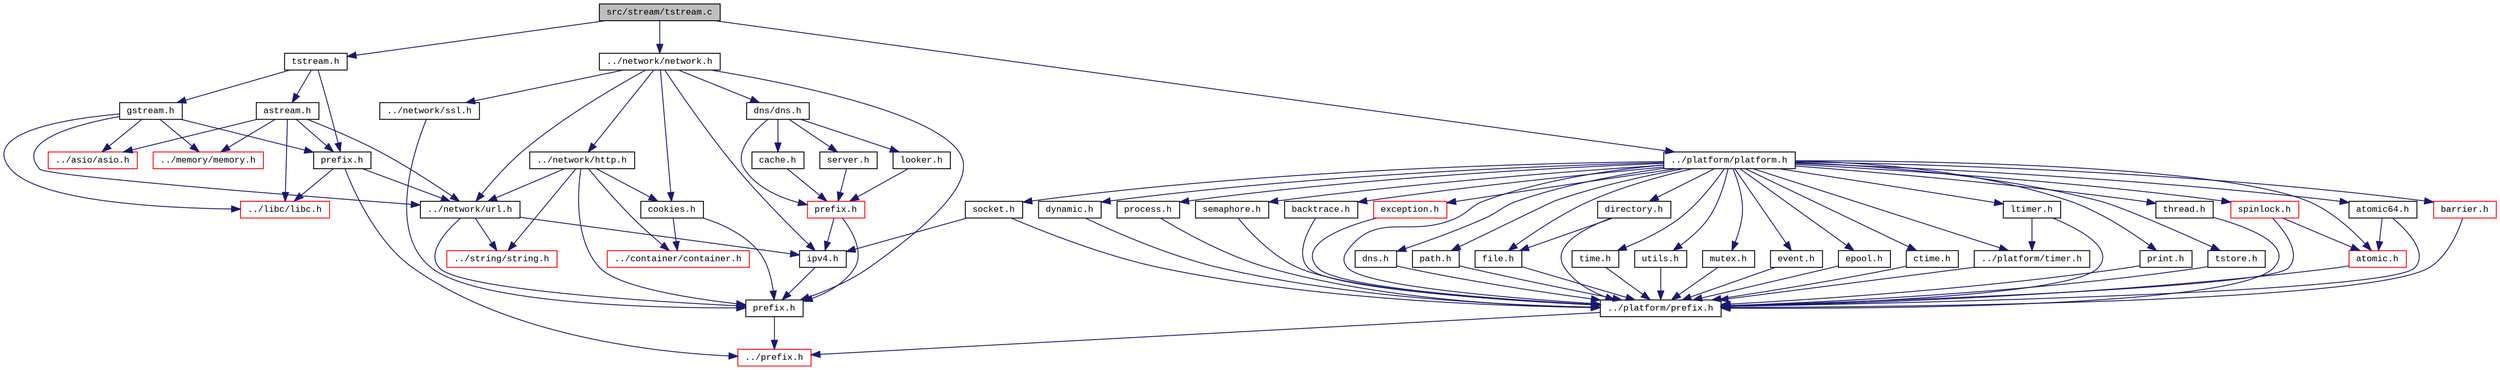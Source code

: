 digraph "src/stream/tstream.c"
{
  edge [fontname="CourierNew",fontsize="10",labelfontname="CourierNew",labelfontsize="10"];
  node [fontname="CourierNew",fontsize="10",shape=record];
  Node1 [label="src/stream/tstream.c",height=0.2,width=0.4,color="black", fillcolor="grey75", style="filled" fontcolor="black"];
  Node1 -> Node2 [color="midnightblue",fontsize="10",style="solid",fontname="CourierNew"];
  Node2 [label="tstream.h",height=0.2,width=0.4,color="black", fillcolor="white", style="filled",URL="$d1/d3e/tstream_8h.html"];
  Node2 -> Node3 [color="midnightblue",fontsize="10",style="solid",fontname="CourierNew"];
  Node3 [label="prefix.h",height=0.2,width=0.4,color="black", fillcolor="white", style="filled",URL="$d2/dd0/stream_2prefix_8h_source.html"];
  Node3 -> Node4 [color="midnightblue",fontsize="10",style="solid",fontname="CourierNew"];
  Node4 [label="../prefix.h",height=0.2,width=0.4,color="red", fillcolor="white", style="filled",URL="$df/d5c/prefix_8h_source.html"];
  Node3 -> Node5 [color="midnightblue",fontsize="10",style="solid",fontname="CourierNew"];
  Node5 [label="../libc/libc.h",height=0.2,width=0.4,color="red", fillcolor="white", style="filled",URL="$db/dc8/libc_8h.html"];
  Node3 -> Node6 [color="midnightblue",fontsize="10",style="solid",fontname="CourierNew"];
  Node6 [label="../network/url.h",height=0.2,width=0.4,color="black", fillcolor="white", style="filled",URL="$d9/d0e/network_2url_8h_source.html"];
  Node6 -> Node7 [color="midnightblue",fontsize="10",style="solid",fontname="CourierNew"];
  Node7 [label="prefix.h",height=0.2,width=0.4,color="black", fillcolor="white", style="filled",URL="$d2/df3/network_2prefix_8h_source.html"];
  Node7 -> Node4 [color="midnightblue",fontsize="10",style="solid",fontname="CourierNew"];
  Node6 -> Node8 [color="midnightblue",fontsize="10",style="solid",fontname="CourierNew"];
  Node8 [label="ipv4.h",height=0.2,width=0.4,color="black", fillcolor="white", style="filled",URL="$d7/d19/ipv4_8h.html"];
  Node8 -> Node7 [color="midnightblue",fontsize="10",style="solid",fontname="CourierNew"];
  Node6 -> Node9 [color="midnightblue",fontsize="10",style="solid",fontname="CourierNew"];
  Node9 [label="../string/string.h",height=0.2,width=0.4,color="red", fillcolor="white", style="filled",URL="$d8/d2b/string_2string_8h_source.html"];
  Node2 -> Node10 [color="midnightblue",fontsize="10",style="solid",fontname="CourierNew"];
  Node10 [label="gstream.h",height=0.2,width=0.4,color="black", fillcolor="white", style="filled",URL="$d1/dac/gstream_8h.html"];
  Node10 -> Node3 [color="midnightblue",fontsize="10",style="solid",fontname="CourierNew"];
  Node10 -> Node11 [color="midnightblue",fontsize="10",style="solid",fontname="CourierNew"];
  Node11 [label="../asio/asio.h",height=0.2,width=0.4,color="red", fillcolor="white", style="filled",URL="$d4/d68/asio_8h.html"];
  Node10 -> Node5 [color="midnightblue",fontsize="10",style="solid",fontname="CourierNew"];
  Node10 -> Node6 [color="midnightblue",fontsize="10",style="solid",fontname="CourierNew"];
  Node10 -> Node12 [color="midnightblue",fontsize="10",style="solid",fontname="CourierNew"];
  Node12 [label="../memory/memory.h",height=0.2,width=0.4,color="red", fillcolor="white", style="filled",URL="$dc/d18/memory_8h.html"];
  Node2 -> Node13 [color="midnightblue",fontsize="10",style="solid",fontname="CourierNew"];
  Node13 [label="astream.h",height=0.2,width=0.4,color="black", fillcolor="white", style="filled",URL="$dd/dd5/astream_8h.html"];
  Node13 -> Node3 [color="midnightblue",fontsize="10",style="solid",fontname="CourierNew"];
  Node13 -> Node11 [color="midnightblue",fontsize="10",style="solid",fontname="CourierNew"];
  Node13 -> Node5 [color="midnightblue",fontsize="10",style="solid",fontname="CourierNew"];
  Node13 -> Node6 [color="midnightblue",fontsize="10",style="solid",fontname="CourierNew"];
  Node13 -> Node12 [color="midnightblue",fontsize="10",style="solid",fontname="CourierNew"];
  Node1 -> Node14 [color="midnightblue",fontsize="10",style="solid",fontname="CourierNew"];
  Node14 [label="../network/network.h",height=0.2,width=0.4,color="black", fillcolor="white", style="filled",URL="$d9/d94/network_8h.html"];
  Node14 -> Node7 [color="midnightblue",fontsize="10",style="solid",fontname="CourierNew"];
  Node14 -> Node15 [color="midnightblue",fontsize="10",style="solid",fontname="CourierNew"];
  Node15 [label="../network/ssl.h",height=0.2,width=0.4,color="black", fillcolor="white", style="filled",URL="$d7/d29/network_2ssl_8h_source.html"];
  Node15 -> Node7 [color="midnightblue",fontsize="10",style="solid",fontname="CourierNew"];
  Node14 -> Node6 [color="midnightblue",fontsize="10",style="solid",fontname="CourierNew"];
  Node14 -> Node8 [color="midnightblue",fontsize="10",style="solid",fontname="CourierNew"];
  Node14 -> Node16 [color="midnightblue",fontsize="10",style="solid",fontname="CourierNew"];
  Node16 [label="../network/http.h",height=0.2,width=0.4,color="black", fillcolor="white", style="filled",URL="$d0/ded/network_2http_8h_source.html"];
  Node16 -> Node7 [color="midnightblue",fontsize="10",style="solid",fontname="CourierNew"];
  Node16 -> Node6 [color="midnightblue",fontsize="10",style="solid",fontname="CourierNew"];
  Node16 -> Node17 [color="midnightblue",fontsize="10",style="solid",fontname="CourierNew"];
  Node17 [label="cookies.h",height=0.2,width=0.4,color="black", fillcolor="white", style="filled",URL="$da/dea/cookies_8h.html"];
  Node17 -> Node7 [color="midnightblue",fontsize="10",style="solid",fontname="CourierNew"];
  Node17 -> Node18 [color="midnightblue",fontsize="10",style="solid",fontname="CourierNew"];
  Node18 [label="../container/container.h",height=0.2,width=0.4,color="red", fillcolor="white", style="filled",URL="$d4/ddd/container_8h.html"];
  Node16 -> Node9 [color="midnightblue",fontsize="10",style="solid",fontname="CourierNew"];
  Node16 -> Node18 [color="midnightblue",fontsize="10",style="solid",fontname="CourierNew"];
  Node14 -> Node17 [color="midnightblue",fontsize="10",style="solid",fontname="CourierNew"];
  Node14 -> Node19 [color="midnightblue",fontsize="10",style="solid",fontname="CourierNew"];
  Node19 [label="dns/dns.h",height=0.2,width=0.4,color="black", fillcolor="white", style="filled",URL="$d6/d59/network_2dns_2dns_8h_source.html"];
  Node19 -> Node20 [color="midnightblue",fontsize="10",style="solid",fontname="CourierNew"];
  Node20 [label="prefix.h",height=0.2,width=0.4,color="red", fillcolor="white", style="filled",URL="$d8/dba/network_2dns_2prefix_8h_source.html"];
  Node20 -> Node7 [color="midnightblue",fontsize="10",style="solid",fontname="CourierNew"];
  Node20 -> Node8 [color="midnightblue",fontsize="10",style="solid",fontname="CourierNew"];
  Node19 -> Node21 [color="midnightblue",fontsize="10",style="solid",fontname="CourierNew"];
  Node21 [label="cache.h",height=0.2,width=0.4,color="black", fillcolor="white", style="filled",URL="$d3/d26/cache_8h.html"];
  Node21 -> Node20 [color="midnightblue",fontsize="10",style="solid",fontname="CourierNew"];
  Node19 -> Node22 [color="midnightblue",fontsize="10",style="solid",fontname="CourierNew"];
  Node22 [label="server.h",height=0.2,width=0.4,color="black", fillcolor="white", style="filled",URL="$d8/dc3/server_8h.html"];
  Node22 -> Node20 [color="midnightblue",fontsize="10",style="solid",fontname="CourierNew"];
  Node19 -> Node23 [color="midnightblue",fontsize="10",style="solid",fontname="CourierNew"];
  Node23 [label="looker.h",height=0.2,width=0.4,color="black", fillcolor="white", style="filled",URL="$db/d36/looker_8h.html"];
  Node23 -> Node20 [color="midnightblue",fontsize="10",style="solid",fontname="CourierNew"];
  Node1 -> Node24 [color="midnightblue",fontsize="10",style="solid",fontname="CourierNew"];
  Node24 [label="../platform/platform.h",height=0.2,width=0.4,color="black", fillcolor="white", style="filled",URL="$de/d03/platform_8h.html"];
  Node24 -> Node25 [color="midnightblue",fontsize="10",style="solid",fontname="CourierNew"];
  Node25 [label="../platform/prefix.h",height=0.2,width=0.4,color="black", fillcolor="white", style="filled",URL="$db/dfa/platform_2prefix_8h_source.html"];
  Node25 -> Node4 [color="midnightblue",fontsize="10",style="solid",fontname="CourierNew"];
  Node24 -> Node26 [color="midnightblue",fontsize="10",style="solid",fontname="CourierNew"];
  Node26 [label="dns.h",height=0.2,width=0.4,color="black", fillcolor="white", style="filled",URL="$d9/d31/platform_2dns_8h_source.html"];
  Node26 -> Node25 [color="midnightblue",fontsize="10",style="solid",fontname="CourierNew"];
  Node24 -> Node27 [color="midnightblue",fontsize="10",style="solid",fontname="CourierNew"];
  Node27 [label="path.h",height=0.2,width=0.4,color="black", fillcolor="white", style="filled",URL="$d7/dd4/path_8h_source.html"];
  Node27 -> Node25 [color="midnightblue",fontsize="10",style="solid",fontname="CourierNew"];
  Node24 -> Node28 [color="midnightblue",fontsize="10",style="solid",fontname="CourierNew"];
  Node28 [label="file.h",height=0.2,width=0.4,color="black", fillcolor="white", style="filled",URL="$d2/d4d/file_8h.html"];
  Node28 -> Node25 [color="midnightblue",fontsize="10",style="solid",fontname="CourierNew"];
  Node24 -> Node29 [color="midnightblue",fontsize="10",style="solid",fontname="CourierNew"];
  Node29 [label="time.h",height=0.2,width=0.4,color="black", fillcolor="white", style="filled",URL="$db/d97/platform_2time_8h_source.html"];
  Node29 -> Node25 [color="midnightblue",fontsize="10",style="solid",fontname="CourierNew"];
  Node24 -> Node30 [color="midnightblue",fontsize="10",style="solid",fontname="CourierNew"];
  Node30 [label="utils.h",height=0.2,width=0.4,color="black", fillcolor="white", style="filled",URL="$db/ddd/platform_2utils_8h_source.html"];
  Node30 -> Node25 [color="midnightblue",fontsize="10",style="solid",fontname="CourierNew"];
  Node24 -> Node31 [color="midnightblue",fontsize="10",style="solid",fontname="CourierNew"];
  Node31 [label="mutex.h",height=0.2,width=0.4,color="black", fillcolor="white", style="filled",URL="$d0/df8/mutex_8h.html"];
  Node31 -> Node25 [color="midnightblue",fontsize="10",style="solid",fontname="CourierNew"];
  Node24 -> Node32 [color="midnightblue",fontsize="10",style="solid",fontname="CourierNew"];
  Node32 [label="event.h",height=0.2,width=0.4,color="black", fillcolor="white", style="filled",URL="$dd/d20/event_8h.html"];
  Node32 -> Node25 [color="midnightblue",fontsize="10",style="solid",fontname="CourierNew"];
  Node24 -> Node33 [color="midnightblue",fontsize="10",style="solid",fontname="CourierNew"];
  Node33 [label="epool.h",height=0.2,width=0.4,color="black", fillcolor="white", style="filled",URL="$db/da4/epool_8h.html"];
  Node33 -> Node25 [color="midnightblue",fontsize="10",style="solid",fontname="CourierNew"];
  Node24 -> Node34 [color="midnightblue",fontsize="10",style="solid",fontname="CourierNew"];
  Node34 [label="ctime.h",height=0.2,width=0.4,color="black", fillcolor="white", style="filled",URL="$d4/d0b/ctime_8h.html"];
  Node34 -> Node25 [color="midnightblue",fontsize="10",style="solid",fontname="CourierNew"];
  Node24 -> Node35 [color="midnightblue",fontsize="10",style="solid",fontname="CourierNew"];
  Node35 [label="../platform/timer.h",height=0.2,width=0.4,color="black", fillcolor="white", style="filled",URL="$d5/dd0/timer_8h.html"];
  Node35 -> Node25 [color="midnightblue",fontsize="10",style="solid",fontname="CourierNew"];
  Node24 -> Node36 [color="midnightblue",fontsize="10",style="solid",fontname="CourierNew"];
  Node36 [label="print.h",height=0.2,width=0.4,color="black", fillcolor="white", style="filled",URL="$d5/d77/print_8h.html"];
  Node36 -> Node25 [color="midnightblue",fontsize="10",style="solid",fontname="CourierNew"];
  Node24 -> Node37 [color="midnightblue",fontsize="10",style="solid",fontname="CourierNew"];
  Node37 [label="ltimer.h",height=0.2,width=0.4,color="black", fillcolor="white", style="filled",URL="$d5/d7d/ltimer_8h.html"];
  Node37 -> Node25 [color="midnightblue",fontsize="10",style="solid",fontname="CourierNew"];
  Node37 -> Node35 [color="midnightblue",fontsize="10",style="solid",fontname="CourierNew"];
  Node24 -> Node38 [color="midnightblue",fontsize="10",style="solid",fontname="CourierNew"];
  Node38 [label="tstore.h",height=0.2,width=0.4,color="black", fillcolor="white", style="filled",URL="$de/d1b/tstore_8h.html"];
  Node38 -> Node25 [color="midnightblue",fontsize="10",style="solid",fontname="CourierNew"];
  Node24 -> Node39 [color="midnightblue",fontsize="10",style="solid",fontname="CourierNew"];
  Node39 [label="socket.h",height=0.2,width=0.4,color="black", fillcolor="white", style="filled",URL="$da/ddd/socket_8h.html"];
  Node39 -> Node25 [color="midnightblue",fontsize="10",style="solid",fontname="CourierNew"];
  Node39 -> Node8 [color="midnightblue",fontsize="10",style="solid",fontname="CourierNew"];
  Node24 -> Node40 [color="midnightblue",fontsize="10",style="solid",fontname="CourierNew"];
  Node40 [label="thread.h",height=0.2,width=0.4,color="black", fillcolor="white", style="filled",URL="$db/dd5/thread_8h.html"];
  Node40 -> Node25 [color="midnightblue",fontsize="10",style="solid",fontname="CourierNew"];
  Node24 -> Node41 [color="midnightblue",fontsize="10",style="solid",fontname="CourierNew"];
  Node41 [label="atomic.h",height=0.2,width=0.4,color="red", fillcolor="white", style="filled",URL="$dd/d02/atomic_8h_source.html"];
  Node41 -> Node25 [color="midnightblue",fontsize="10",style="solid",fontname="CourierNew"];
  Node24 -> Node42 [color="midnightblue",fontsize="10",style="solid",fontname="CourierNew"];
  Node42 [label="barrier.h",height=0.2,width=0.4,color="red", fillcolor="white", style="filled",URL="$df/d9a/barrier_8h_source.html"];
  Node42 -> Node25 [color="midnightblue",fontsize="10",style="solid",fontname="CourierNew"];
  Node24 -> Node43 [color="midnightblue",fontsize="10",style="solid",fontname="CourierNew"];
  Node43 [label="dynamic.h",height=0.2,width=0.4,color="black", fillcolor="white", style="filled",URL="$df/dd3/dynamic_8h_source.html"];
  Node43 -> Node25 [color="midnightblue",fontsize="10",style="solid",fontname="CourierNew"];
  Node24 -> Node44 [color="midnightblue",fontsize="10",style="solid",fontname="CourierNew"];
  Node44 [label="process.h",height=0.2,width=0.4,color="black", fillcolor="white", style="filled",URL="$da/d42/process_8h.html"];
  Node44 -> Node25 [color="midnightblue",fontsize="10",style="solid",fontname="CourierNew"];
  Node24 -> Node45 [color="midnightblue",fontsize="10",style="solid",fontname="CourierNew"];
  Node45 [label="spinlock.h",height=0.2,width=0.4,color="red", fillcolor="white", style="filled",URL="$df/d63/spinlock_8h.html"];
  Node45 -> Node25 [color="midnightblue",fontsize="10",style="solid",fontname="CourierNew"];
  Node45 -> Node41 [color="midnightblue",fontsize="10",style="solid",fontname="CourierNew"];
  Node24 -> Node46 [color="midnightblue",fontsize="10",style="solid",fontname="CourierNew"];
  Node46 [label="atomic64.h",height=0.2,width=0.4,color="black", fillcolor="white", style="filled",URL="$df/dd4/atomic64_8h_source.html"];
  Node46 -> Node25 [color="midnightblue",fontsize="10",style="solid",fontname="CourierNew"];
  Node46 -> Node41 [color="midnightblue",fontsize="10",style="solid",fontname="CourierNew"];
  Node24 -> Node47 [color="midnightblue",fontsize="10",style="solid",fontname="CourierNew"];
  Node47 [label="semaphore.h",height=0.2,width=0.4,color="black", fillcolor="white", style="filled",URL="$d6/dc6/semaphore_8h.html"];
  Node47 -> Node25 [color="midnightblue",fontsize="10",style="solid",fontname="CourierNew"];
  Node24 -> Node48 [color="midnightblue",fontsize="10",style="solid",fontname="CourierNew"];
  Node48 [label="backtrace.h",height=0.2,width=0.4,color="black", fillcolor="white", style="filled",URL="$d3/dda/backtrace_8h.html"];
  Node48 -> Node25 [color="midnightblue",fontsize="10",style="solid",fontname="CourierNew"];
  Node24 -> Node49 [color="midnightblue",fontsize="10",style="solid",fontname="CourierNew"];
  Node49 [label="directory.h",height=0.2,width=0.4,color="black", fillcolor="white", style="filled",URL="$d9/d0f/directory_8h.html"];
  Node49 -> Node25 [color="midnightblue",fontsize="10",style="solid",fontname="CourierNew"];
  Node49 -> Node28 [color="midnightblue",fontsize="10",style="solid",fontname="CourierNew"];
  Node24 -> Node50 [color="midnightblue",fontsize="10",style="solid",fontname="CourierNew"];
  Node50 [label="exception.h",height=0.2,width=0.4,color="red", fillcolor="white", style="filled",URL="$dd/d2d/exception_8h_source.html"];
  Node50 -> Node25 [color="midnightblue",fontsize="10",style="solid",fontname="CourierNew"];
}
